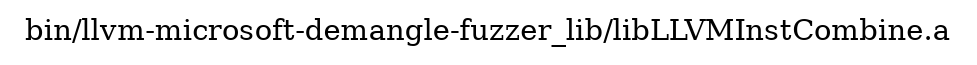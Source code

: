digraph "bin/llvm-microsoft-demangle-fuzzer_lib/libLLVMInstCombine.a" {
	label="bin/llvm-microsoft-demangle-fuzzer_lib/libLLVMInstCombine.a";
	rankdir=LR;

}
